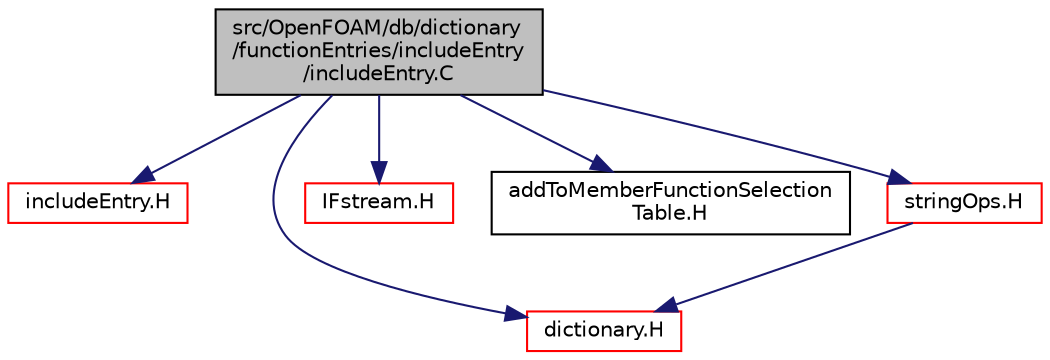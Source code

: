 digraph "src/OpenFOAM/db/dictionary/functionEntries/includeEntry/includeEntry.C"
{
  bgcolor="transparent";
  edge [fontname="Helvetica",fontsize="10",labelfontname="Helvetica",labelfontsize="10"];
  node [fontname="Helvetica",fontsize="10",shape=record];
  Node0 [label="src/OpenFOAM/db/dictionary\l/functionEntries/includeEntry\l/includeEntry.C",height=0.2,width=0.4,color="black", fillcolor="grey75", style="filled", fontcolor="black"];
  Node0 -> Node1 [color="midnightblue",fontsize="10",style="solid",fontname="Helvetica"];
  Node1 [label="includeEntry.H",height=0.2,width=0.4,color="red",URL="$a09554.html"];
  Node0 -> Node69 [color="midnightblue",fontsize="10",style="solid",fontname="Helvetica"];
  Node69 [label="dictionary.H",height=0.2,width=0.4,color="red",URL="$a09506.html"];
  Node0 -> Node88 [color="midnightblue",fontsize="10",style="solid",fontname="Helvetica"];
  Node88 [label="IFstream.H",height=0.2,width=0.4,color="red",URL="$a09785.html"];
  Node0 -> Node92 [color="midnightblue",fontsize="10",style="solid",fontname="Helvetica"];
  Node92 [label="addToMemberFunctionSelection\lTable.H",height=0.2,width=0.4,color="black",URL="$a09995.html",tooltip="Macros for easy insertion into member function selection tables. "];
  Node0 -> Node93 [color="midnightblue",fontsize="10",style="solid",fontname="Helvetica"];
  Node93 [label="stringOps.H",height=0.2,width=0.4,color="red",URL="$a13508.html"];
  Node93 -> Node69 [color="midnightblue",fontsize="10",style="solid",fontname="Helvetica"];
}
